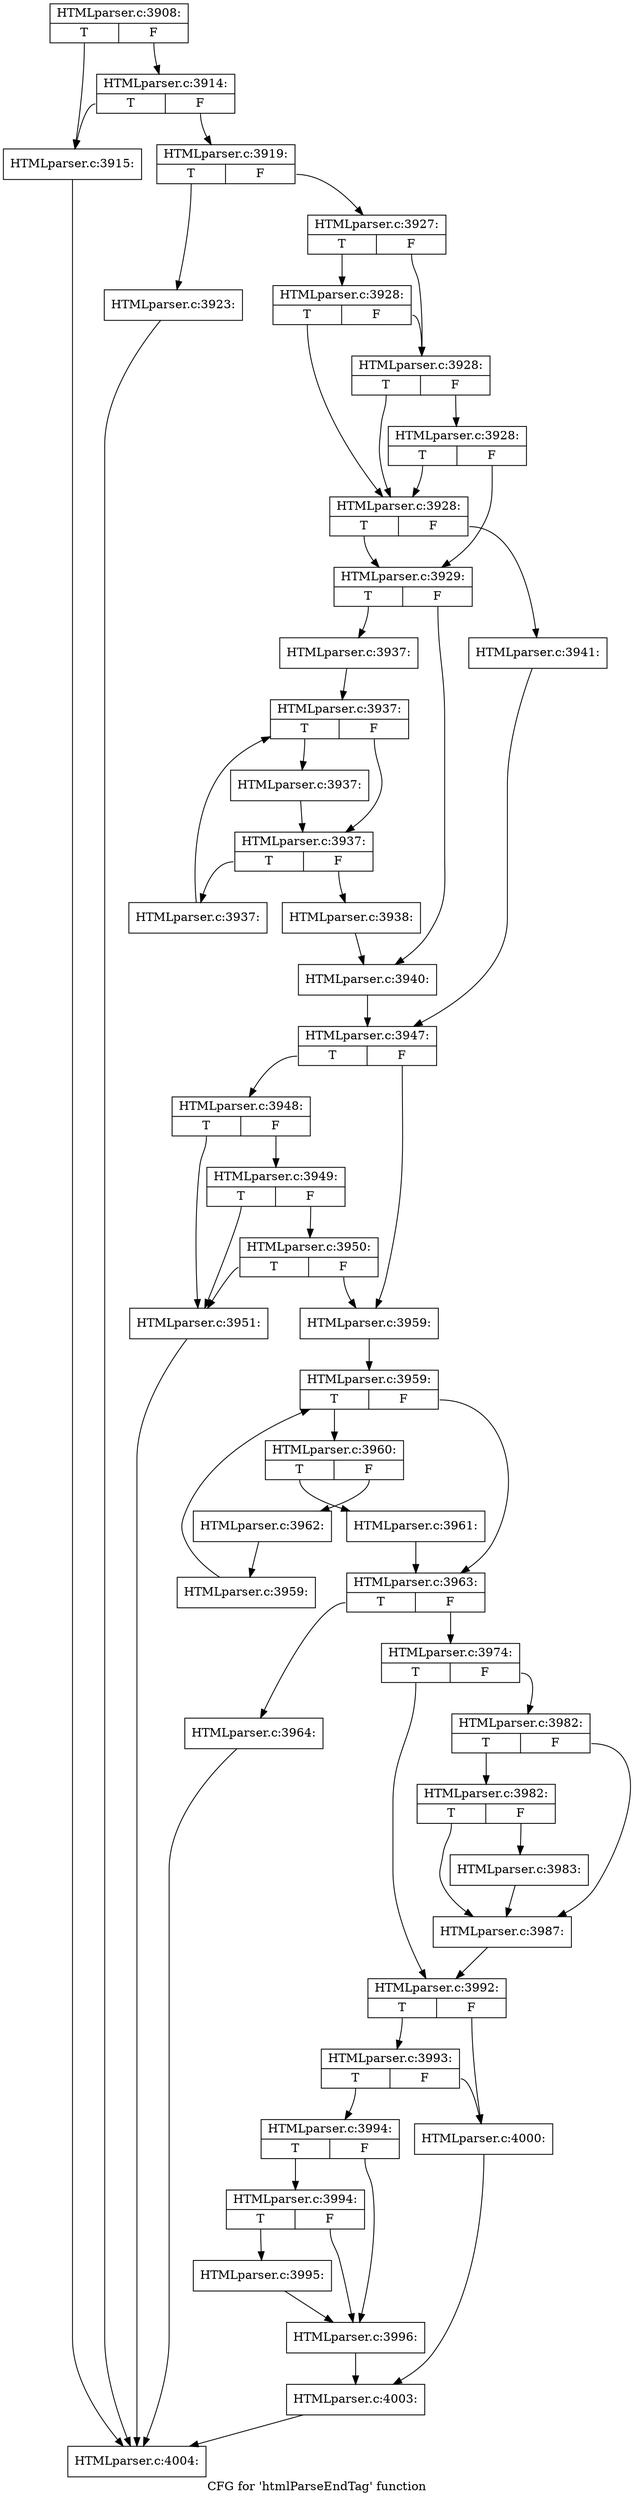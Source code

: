 digraph "CFG for 'htmlParseEndTag' function" {
	label="CFG for 'htmlParseEndTag' function";

	Node0x3f7e150 [shape=record,label="{HTMLparser.c:3908:|{<s0>T|<s1>F}}"];
	Node0x3f7e150:s0 -> Node0x3f97930;
	Node0x3f7e150:s1 -> Node0x3f979d0;
	Node0x3f979d0 [shape=record,label="{HTMLparser.c:3914:|{<s0>T|<s1>F}}"];
	Node0x3f979d0:s0 -> Node0x3f97930;
	Node0x3f979d0:s1 -> Node0x3f97980;
	Node0x3f97930 [shape=record,label="{HTMLparser.c:3915:}"];
	Node0x3f97930 -> Node0x3f96b10;
	Node0x3f97980 [shape=record,label="{HTMLparser.c:3919:|{<s0>T|<s1>F}}"];
	Node0x3f97980:s0 -> Node0x3f99750;
	Node0x3f97980:s1 -> Node0x3f997a0;
	Node0x3f99750 [shape=record,label="{HTMLparser.c:3923:}"];
	Node0x3f99750 -> Node0x3f96b10;
	Node0x3f997a0 [shape=record,label="{HTMLparser.c:3927:|{<s0>T|<s1>F}}"];
	Node0x3f997a0:s0 -> Node0x3f99f90;
	Node0x3f997a0:s1 -> Node0x3f99f40;
	Node0x3f99f90 [shape=record,label="{HTMLparser.c:3928:|{<s0>T|<s1>F}}"];
	Node0x3f99f90:s0 -> Node0x3f99e40;
	Node0x3f99f90:s1 -> Node0x3f99f40;
	Node0x3f99f40 [shape=record,label="{HTMLparser.c:3928:|{<s0>T|<s1>F}}"];
	Node0x3f99f40:s0 -> Node0x3f99e40;
	Node0x3f99f40:s1 -> Node0x3f99ec0;
	Node0x3f99ec0 [shape=record,label="{HTMLparser.c:3928:|{<s0>T|<s1>F}}"];
	Node0x3f99ec0:s0 -> Node0x3f99e40;
	Node0x3f99ec0:s1 -> Node0x3f99d50;
	Node0x3f99e40 [shape=record,label="{HTMLparser.c:3928:|{<s0>T|<s1>F}}"];
	Node0x3f99e40:s0 -> Node0x3f99d50;
	Node0x3f99e40:s1 -> Node0x3f99df0;
	Node0x3f99d50 [shape=record,label="{HTMLparser.c:3929:|{<s0>T|<s1>F}}"];
	Node0x3f99d50:s0 -> Node0x3f9ba90;
	Node0x3f99d50:s1 -> Node0x3f9bae0;
	Node0x3f9ba90 [shape=record,label="{HTMLparser.c:3937:}"];
	Node0x3f9ba90 -> Node0x3f9bea0;
	Node0x3f9bea0 [shape=record,label="{HTMLparser.c:3937:|{<s0>T|<s1>F}}"];
	Node0x3f9bea0:s0 -> Node0x3f9c190;
	Node0x3f9bea0:s1 -> Node0x3f9c140;
	Node0x3f9c190 [shape=record,label="{HTMLparser.c:3937:}"];
	Node0x3f9c190 -> Node0x3f9c140;
	Node0x3f9c140 [shape=record,label="{HTMLparser.c:3937:|{<s0>T|<s1>F}}"];
	Node0x3f9c140:s0 -> Node0x3b86720;
	Node0x3f9c140:s1 -> Node0x3f9c0c0;
	Node0x3b86720 [shape=record,label="{HTMLparser.c:3937:}"];
	Node0x3b86720 -> Node0x3f9bea0;
	Node0x3f9c0c0 [shape=record,label="{HTMLparser.c:3938:}"];
	Node0x3f9c0c0 -> Node0x3f9bae0;
	Node0x3f9bae0 [shape=record,label="{HTMLparser.c:3940:}"];
	Node0x3f9bae0 -> Node0x3f99da0;
	Node0x3f99df0 [shape=record,label="{HTMLparser.c:3941:}"];
	Node0x3f99df0 -> Node0x3f99da0;
	Node0x3f99da0 [shape=record,label="{HTMLparser.c:3947:|{<s0>T|<s1>F}}"];
	Node0x3f99da0:s0 -> Node0x3b86ee0;
	Node0x3f99da0:s1 -> Node0x3b86e90;
	Node0x3b86ee0 [shape=record,label="{HTMLparser.c:3948:|{<s0>T|<s1>F}}"];
	Node0x3b86ee0:s0 -> Node0x3b86e40;
	Node0x3b86ee0:s1 -> Node0x3f9e7c0;
	Node0x3f9e7c0 [shape=record,label="{HTMLparser.c:3949:|{<s0>T|<s1>F}}"];
	Node0x3f9e7c0:s0 -> Node0x3b86e40;
	Node0x3f9e7c0:s1 -> Node0x3f9e740;
	Node0x3f9e740 [shape=record,label="{HTMLparser.c:3950:|{<s0>T|<s1>F}}"];
	Node0x3f9e740:s0 -> Node0x3b86e40;
	Node0x3f9e740:s1 -> Node0x3b86e90;
	Node0x3b86e40 [shape=record,label="{HTMLparser.c:3951:}"];
	Node0x3b86e40 -> Node0x3f96b10;
	Node0x3b86e90 [shape=record,label="{HTMLparser.c:3959:}"];
	Node0x3b86e90 -> Node0x3f9fa50;
	Node0x3f9fa50 [shape=record,label="{HTMLparser.c:3959:|{<s0>T|<s1>F}}"];
	Node0x3f9fa50:s0 -> Node0x3e12c70;
	Node0x3f9fa50:s1 -> Node0x3f9f610;
	Node0x3e12c70 [shape=record,label="{HTMLparser.c:3960:|{<s0>T|<s1>F}}"];
	Node0x3e12c70:s0 -> Node0x3e12fb0;
	Node0x3e12c70:s1 -> Node0x3e13000;
	Node0x3e12fb0 [shape=record,label="{HTMLparser.c:3961:}"];
	Node0x3e12fb0 -> Node0x3f9f610;
	Node0x3e13000 [shape=record,label="{HTMLparser.c:3962:}"];
	Node0x3e13000 -> Node0x3e12be0;
	Node0x3e12be0 [shape=record,label="{HTMLparser.c:3959:}"];
	Node0x3e12be0 -> Node0x3f9fa50;
	Node0x3f9f610 [shape=record,label="{HTMLparser.c:3963:|{<s0>T|<s1>F}}"];
	Node0x3f9f610:s0 -> Node0x3e13aa0;
	Node0x3f9f610:s1 -> Node0x3e13af0;
	Node0x3e13aa0 [shape=record,label="{HTMLparser.c:3964:}"];
	Node0x3e13aa0 -> Node0x3f96b10;
	Node0x3e13af0 [shape=record,label="{HTMLparser.c:3974:|{<s0>T|<s1>F}}"];
	Node0x3e13af0:s0 -> Node0x3fa4020;
	Node0x3e13af0:s1 -> Node0x3fa3cf0;
	Node0x3fa3cf0 [shape=record,label="{HTMLparser.c:3982:|{<s0>T|<s1>F}}"];
	Node0x3fa3cf0:s0 -> Node0x3fa44d0;
	Node0x3fa3cf0:s1 -> Node0x3fa4480;
	Node0x3fa44d0 [shape=record,label="{HTMLparser.c:3982:|{<s0>T|<s1>F}}"];
	Node0x3fa44d0:s0 -> Node0x3fa4480;
	Node0x3fa44d0:s1 -> Node0x3fa3fd0;
	Node0x3fa3fd0 [shape=record,label="{HTMLparser.c:3983:}"];
	Node0x3fa3fd0 -> Node0x3fa4480;
	Node0x3fa4480 [shape=record,label="{HTMLparser.c:3987:}"];
	Node0x3fa4480 -> Node0x3fa4020;
	Node0x3fa4020 [shape=record,label="{HTMLparser.c:3992:|{<s0>T|<s1>F}}"];
	Node0x3fa4020:s0 -> Node0x3fa57d0;
	Node0x3fa4020:s1 -> Node0x3fa5780;
	Node0x3fa57d0 [shape=record,label="{HTMLparser.c:3993:|{<s0>T|<s1>F}}"];
	Node0x3fa57d0:s0 -> Node0x3fa56e0;
	Node0x3fa57d0:s1 -> Node0x3fa5780;
	Node0x3fa56e0 [shape=record,label="{HTMLparser.c:3994:|{<s0>T|<s1>F}}"];
	Node0x3fa56e0:s0 -> Node0x3fa5e80;
	Node0x3fa56e0:s1 -> Node0x3fa5e30;
	Node0x3fa5e80 [shape=record,label="{HTMLparser.c:3994:|{<s0>T|<s1>F}}"];
	Node0x3fa5e80:s0 -> Node0x3fa5de0;
	Node0x3fa5e80:s1 -> Node0x3fa5e30;
	Node0x3fa5de0 [shape=record,label="{HTMLparser.c:3995:}"];
	Node0x3fa5de0 -> Node0x3fa5e30;
	Node0x3fa5e30 [shape=record,label="{HTMLparser.c:3996:}"];
	Node0x3fa5e30 -> Node0x3fa5730;
	Node0x3fa5780 [shape=record,label="{HTMLparser.c:4000:}"];
	Node0x3fa5780 -> Node0x3fa5730;
	Node0x3fa5730 [shape=record,label="{HTMLparser.c:4003:}"];
	Node0x3fa5730 -> Node0x3f96b10;
	Node0x3f96b10 [shape=record,label="{HTMLparser.c:4004:}"];
}
